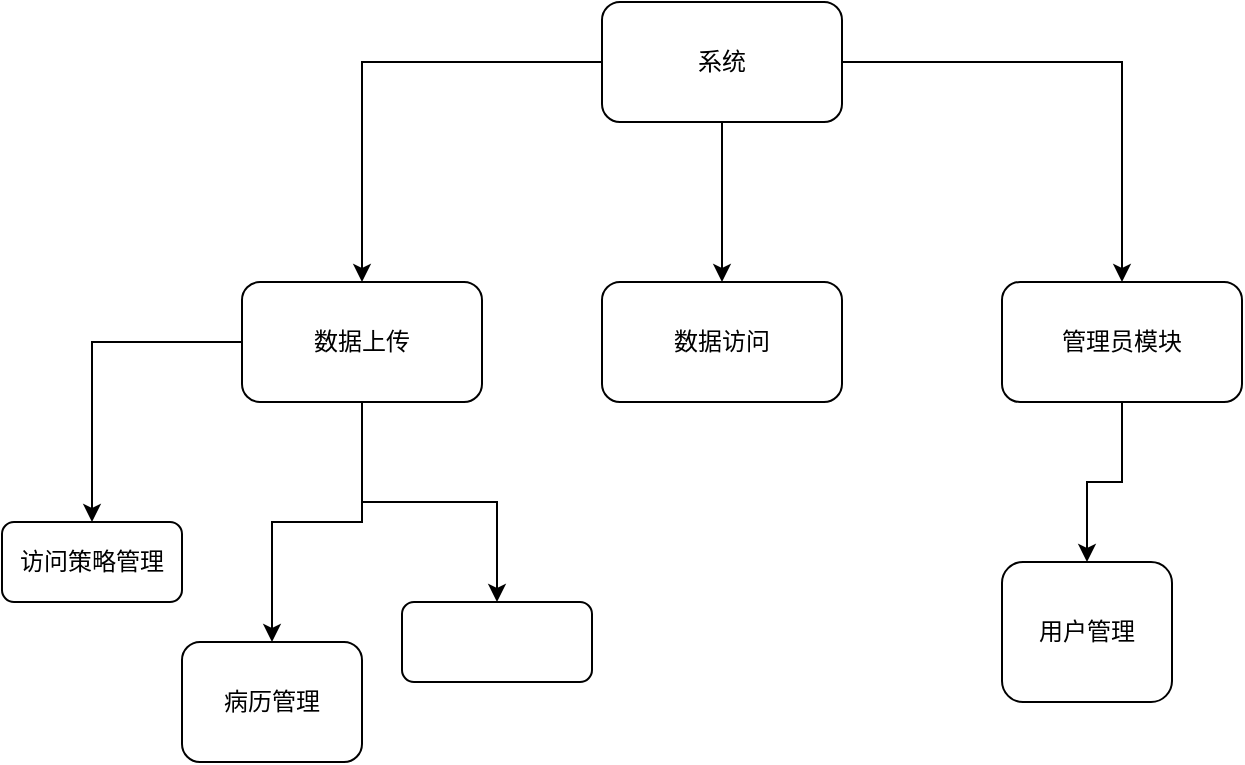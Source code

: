 <mxfile version="21.0.6" type="github">
  <diagram id="prtHgNgQTEPvFCAcTncT" name="Page-1">
    <mxGraphModel dx="1085" dy="627" grid="1" gridSize="10" guides="1" tooltips="1" connect="1" arrows="1" fold="1" page="1" pageScale="1" pageWidth="583" pageHeight="827" math="0" shadow="0">
      <root>
        <mxCell id="0" />
        <mxCell id="1" parent="0" />
        <mxCell id="kusgDuW9diChMTDTtla2-3" value="" style="edgeStyle=orthogonalEdgeStyle;rounded=0;orthogonalLoop=1;jettySize=auto;html=1;" edge="1" parent="1" source="kusgDuW9diChMTDTtla2-1" target="kusgDuW9diChMTDTtla2-2">
          <mxGeometry relative="1" as="geometry" />
        </mxCell>
        <mxCell id="kusgDuW9diChMTDTtla2-5" value="" style="edgeStyle=orthogonalEdgeStyle;rounded=0;orthogonalLoop=1;jettySize=auto;html=1;" edge="1" parent="1" source="kusgDuW9diChMTDTtla2-1" target="kusgDuW9diChMTDTtla2-4">
          <mxGeometry relative="1" as="geometry" />
        </mxCell>
        <mxCell id="kusgDuW9diChMTDTtla2-7" value="" style="edgeStyle=orthogonalEdgeStyle;rounded=0;orthogonalLoop=1;jettySize=auto;html=1;" edge="1" parent="1" source="kusgDuW9diChMTDTtla2-1" target="kusgDuW9diChMTDTtla2-6">
          <mxGeometry relative="1" as="geometry" />
        </mxCell>
        <mxCell id="kusgDuW9diChMTDTtla2-1" value="系统" style="rounded=1;whiteSpace=wrap;html=1;" vertex="1" parent="1">
          <mxGeometry x="555" y="80" width="120" height="60" as="geometry" />
        </mxCell>
        <mxCell id="kusgDuW9diChMTDTtla2-9" value="" style="edgeStyle=orthogonalEdgeStyle;rounded=0;orthogonalLoop=1;jettySize=auto;html=1;" edge="1" parent="1" source="kusgDuW9diChMTDTtla2-2" target="kusgDuW9diChMTDTtla2-8">
          <mxGeometry relative="1" as="geometry" />
        </mxCell>
        <mxCell id="kusgDuW9diChMTDTtla2-12" value="" style="edgeStyle=orthogonalEdgeStyle;rounded=0;orthogonalLoop=1;jettySize=auto;html=1;" edge="1" parent="1" source="kusgDuW9diChMTDTtla2-2" target="kusgDuW9diChMTDTtla2-11">
          <mxGeometry relative="1" as="geometry" />
        </mxCell>
        <mxCell id="kusgDuW9diChMTDTtla2-13" style="edgeStyle=orthogonalEdgeStyle;rounded=0;orthogonalLoop=1;jettySize=auto;html=1;exitX=0.5;exitY=1;exitDx=0;exitDy=0;" edge="1" parent="1" source="kusgDuW9diChMTDTtla2-2" target="kusgDuW9diChMTDTtla2-14">
          <mxGeometry relative="1" as="geometry">
            <mxPoint x="515" y="410" as="targetPoint" />
          </mxGeometry>
        </mxCell>
        <mxCell id="kusgDuW9diChMTDTtla2-2" value="数据上传" style="rounded=1;whiteSpace=wrap;html=1;" vertex="1" parent="1">
          <mxGeometry x="375" y="220" width="120" height="60" as="geometry" />
        </mxCell>
        <mxCell id="kusgDuW9diChMTDTtla2-4" value="数据访问" style="whiteSpace=wrap;html=1;rounded=1;" vertex="1" parent="1">
          <mxGeometry x="555" y="220" width="120" height="60" as="geometry" />
        </mxCell>
        <mxCell id="kusgDuW9diChMTDTtla2-16" value="" style="edgeStyle=orthogonalEdgeStyle;rounded=0;orthogonalLoop=1;jettySize=auto;html=1;" edge="1" parent="1" source="kusgDuW9diChMTDTtla2-6" target="kusgDuW9diChMTDTtla2-15">
          <mxGeometry relative="1" as="geometry" />
        </mxCell>
        <mxCell id="kusgDuW9diChMTDTtla2-6" value="管理员模块" style="whiteSpace=wrap;html=1;rounded=1;" vertex="1" parent="1">
          <mxGeometry x="755" y="220" width="120" height="60" as="geometry" />
        </mxCell>
        <mxCell id="kusgDuW9diChMTDTtla2-8" value="访问策略管理" style="whiteSpace=wrap;html=1;rounded=1;" vertex="1" parent="1">
          <mxGeometry x="255" y="340" width="90" height="40" as="geometry" />
        </mxCell>
        <mxCell id="kusgDuW9diChMTDTtla2-11" value="病历管理" style="whiteSpace=wrap;html=1;rounded=1;" vertex="1" parent="1">
          <mxGeometry x="345" y="400" width="90" height="60" as="geometry" />
        </mxCell>
        <mxCell id="kusgDuW9diChMTDTtla2-14" value="" style="rounded=1;whiteSpace=wrap;html=1;" vertex="1" parent="1">
          <mxGeometry x="455" y="380" width="95" height="40" as="geometry" />
        </mxCell>
        <mxCell id="kusgDuW9diChMTDTtla2-15" value="用户管理" style="whiteSpace=wrap;html=1;rounded=1;" vertex="1" parent="1">
          <mxGeometry x="755" y="360" width="85" height="70" as="geometry" />
        </mxCell>
      </root>
    </mxGraphModel>
  </diagram>
</mxfile>
